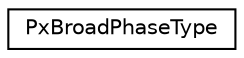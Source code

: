 digraph "Graphical Class Hierarchy"
{
  edge [fontname="Helvetica",fontsize="10",labelfontname="Helvetica",labelfontsize="10"];
  node [fontname="Helvetica",fontsize="10",shape=record];
  rankdir="LR";
  Node0 [label="PxBroadPhaseType",height=0.2,width=0.4,color="black", fillcolor="white", style="filled",URL="$structPxBroadPhaseType.html",tooltip="Broad phase algorithm used in the simulation. "];
}
